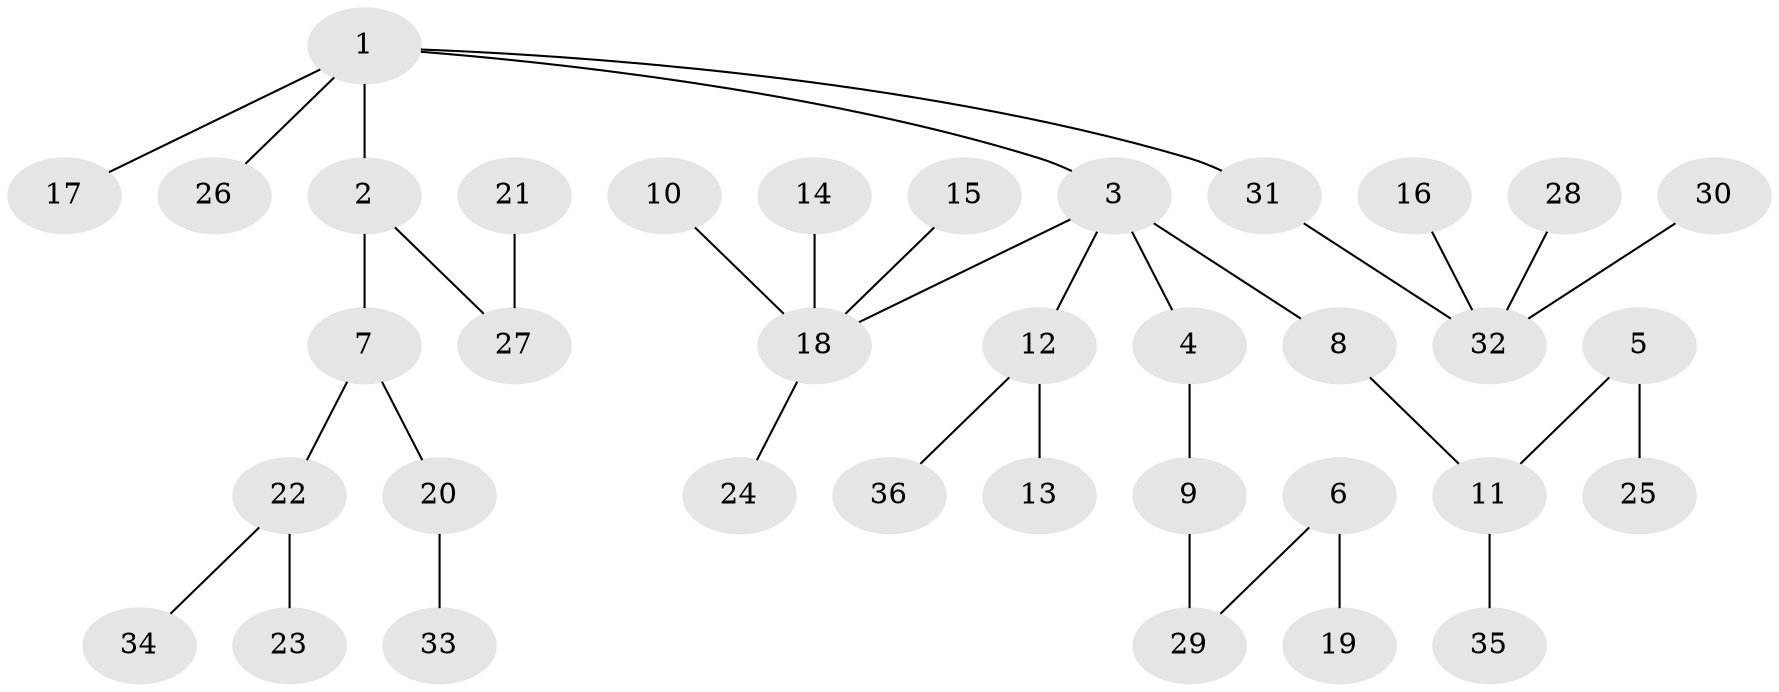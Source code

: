 // original degree distribution, {4: 0.08888888888888889, 5: 0.022222222222222223, 6: 0.03333333333333333, 3: 0.1, 2: 0.25555555555555554, 1: 0.5}
// Generated by graph-tools (version 1.1) at 2025/37/03/04/25 23:37:26]
// undirected, 36 vertices, 35 edges
graph export_dot {
  node [color=gray90,style=filled];
  1;
  2;
  3;
  4;
  5;
  6;
  7;
  8;
  9;
  10;
  11;
  12;
  13;
  14;
  15;
  16;
  17;
  18;
  19;
  20;
  21;
  22;
  23;
  24;
  25;
  26;
  27;
  28;
  29;
  30;
  31;
  32;
  33;
  34;
  35;
  36;
  1 -- 2 [weight=1.0];
  1 -- 3 [weight=1.0];
  1 -- 17 [weight=1.0];
  1 -- 26 [weight=1.0];
  1 -- 31 [weight=1.0];
  2 -- 7 [weight=1.0];
  2 -- 27 [weight=1.0];
  3 -- 4 [weight=1.0];
  3 -- 8 [weight=1.0];
  3 -- 12 [weight=1.0];
  3 -- 18 [weight=1.0];
  4 -- 9 [weight=1.0];
  5 -- 11 [weight=1.0];
  5 -- 25 [weight=1.0];
  6 -- 19 [weight=1.0];
  6 -- 29 [weight=1.0];
  7 -- 20 [weight=1.0];
  7 -- 22 [weight=1.0];
  8 -- 11 [weight=1.0];
  9 -- 29 [weight=1.0];
  10 -- 18 [weight=1.0];
  11 -- 35 [weight=1.0];
  12 -- 13 [weight=1.0];
  12 -- 36 [weight=1.0];
  14 -- 18 [weight=1.0];
  15 -- 18 [weight=1.0];
  16 -- 32 [weight=1.0];
  18 -- 24 [weight=1.0];
  20 -- 33 [weight=1.0];
  21 -- 27 [weight=1.0];
  22 -- 23 [weight=1.0];
  22 -- 34 [weight=1.0];
  28 -- 32 [weight=1.0];
  30 -- 32 [weight=1.0];
  31 -- 32 [weight=1.0];
}
